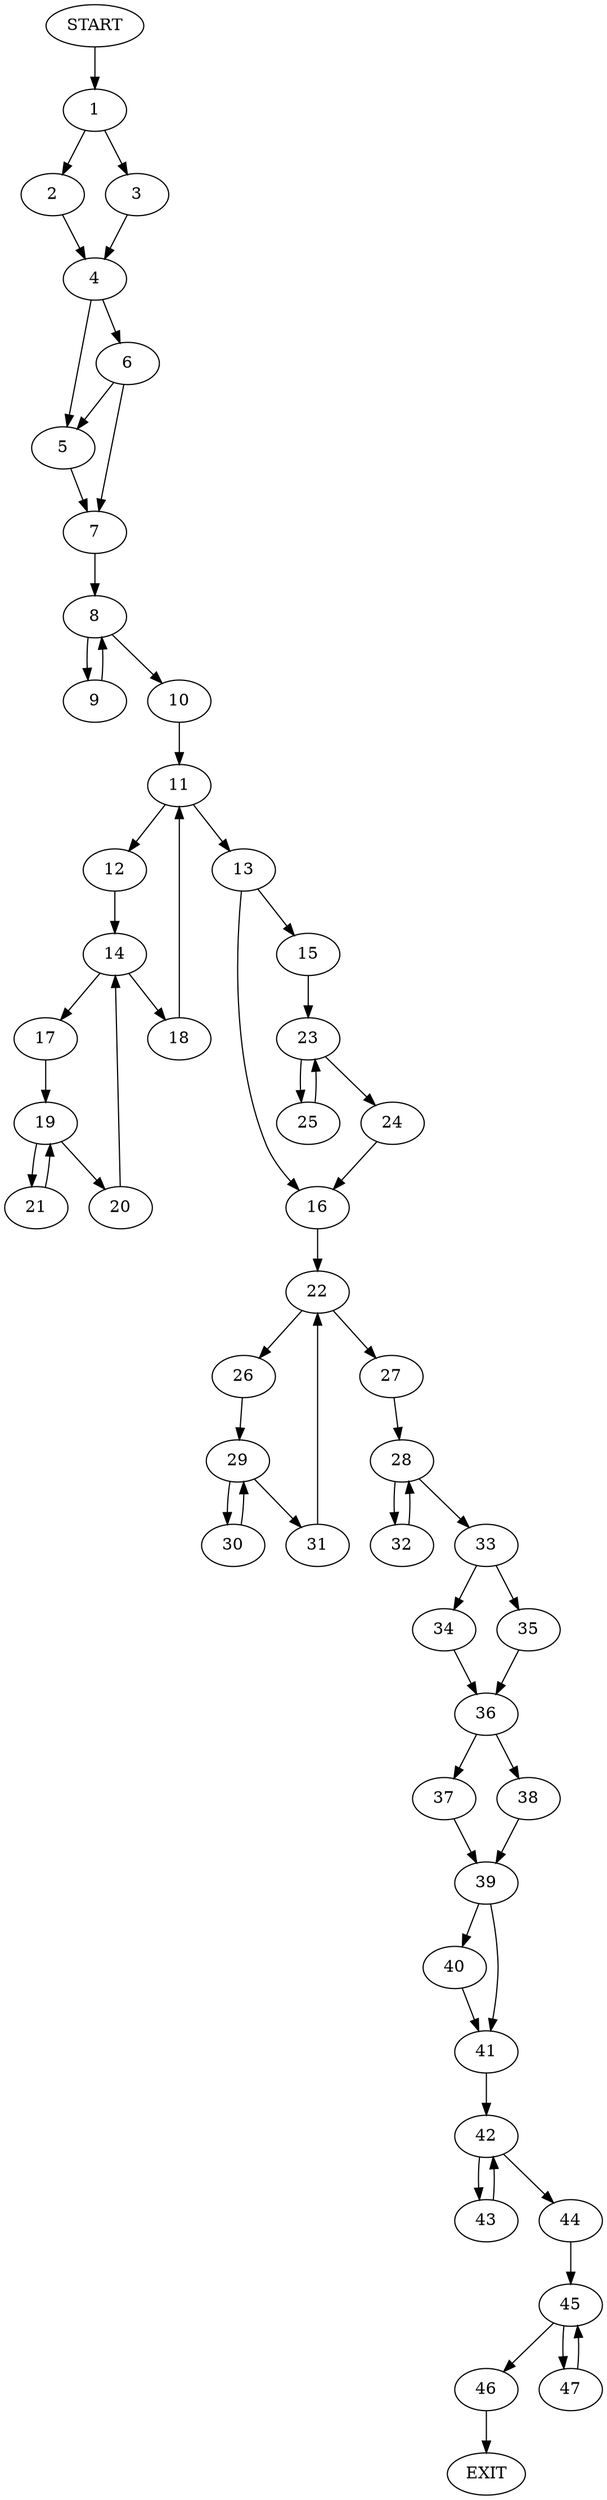digraph {
0 [label="START"]
48 [label="EXIT"]
0 -> 1
1 -> 2
1 -> 3
2 -> 4
3 -> 4
4 -> 5
4 -> 6
6 -> 7
6 -> 5
5 -> 7
7 -> 8
8 -> 9
8 -> 10
9 -> 8
10 -> 11
11 -> 12
11 -> 13
12 -> 14
13 -> 15
13 -> 16
14 -> 17
14 -> 18
17 -> 19
18 -> 11
19 -> 20
19 -> 21
20 -> 14
21 -> 19
16 -> 22
15 -> 23
23 -> 24
23 -> 25
24 -> 16
25 -> 23
22 -> 26
22 -> 27
27 -> 28
26 -> 29
29 -> 30
29 -> 31
30 -> 29
31 -> 22
28 -> 32
28 -> 33
32 -> 28
33 -> 34
33 -> 35
34 -> 36
35 -> 36
36 -> 37
36 -> 38
38 -> 39
37 -> 39
39 -> 40
39 -> 41
41 -> 42
40 -> 41
42 -> 43
42 -> 44
44 -> 45
43 -> 42
45 -> 46
45 -> 47
47 -> 45
46 -> 48
}
